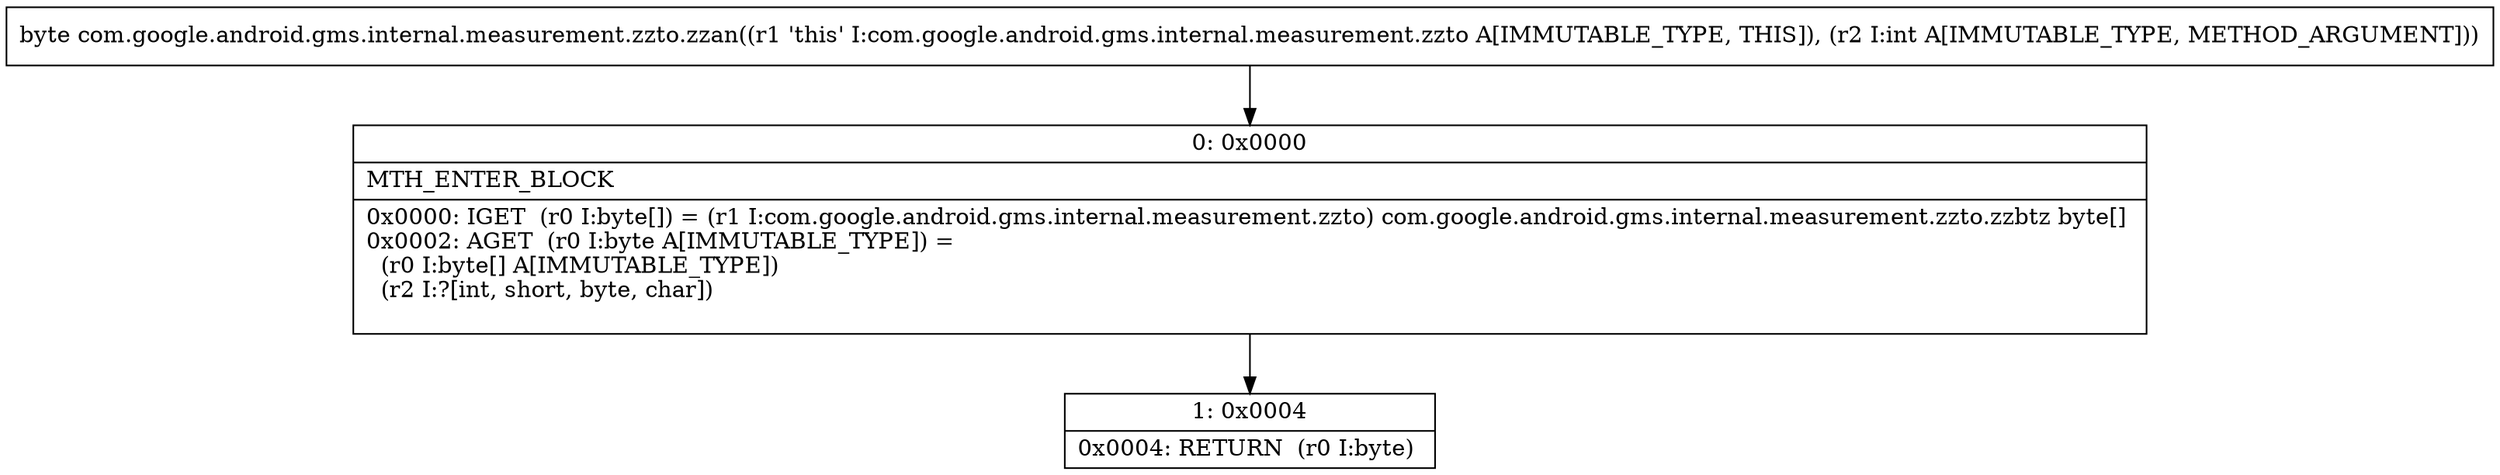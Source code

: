 digraph "CFG forcom.google.android.gms.internal.measurement.zzto.zzan(I)B" {
Node_0 [shape=record,label="{0\:\ 0x0000|MTH_ENTER_BLOCK\l|0x0000: IGET  (r0 I:byte[]) = (r1 I:com.google.android.gms.internal.measurement.zzto) com.google.android.gms.internal.measurement.zzto.zzbtz byte[] \l0x0002: AGET  (r0 I:byte A[IMMUTABLE_TYPE]) = \l  (r0 I:byte[] A[IMMUTABLE_TYPE])\l  (r2 I:?[int, short, byte, char])\l \l}"];
Node_1 [shape=record,label="{1\:\ 0x0004|0x0004: RETURN  (r0 I:byte) \l}"];
MethodNode[shape=record,label="{byte com.google.android.gms.internal.measurement.zzto.zzan((r1 'this' I:com.google.android.gms.internal.measurement.zzto A[IMMUTABLE_TYPE, THIS]), (r2 I:int A[IMMUTABLE_TYPE, METHOD_ARGUMENT])) }"];
MethodNode -> Node_0;
Node_0 -> Node_1;
}

